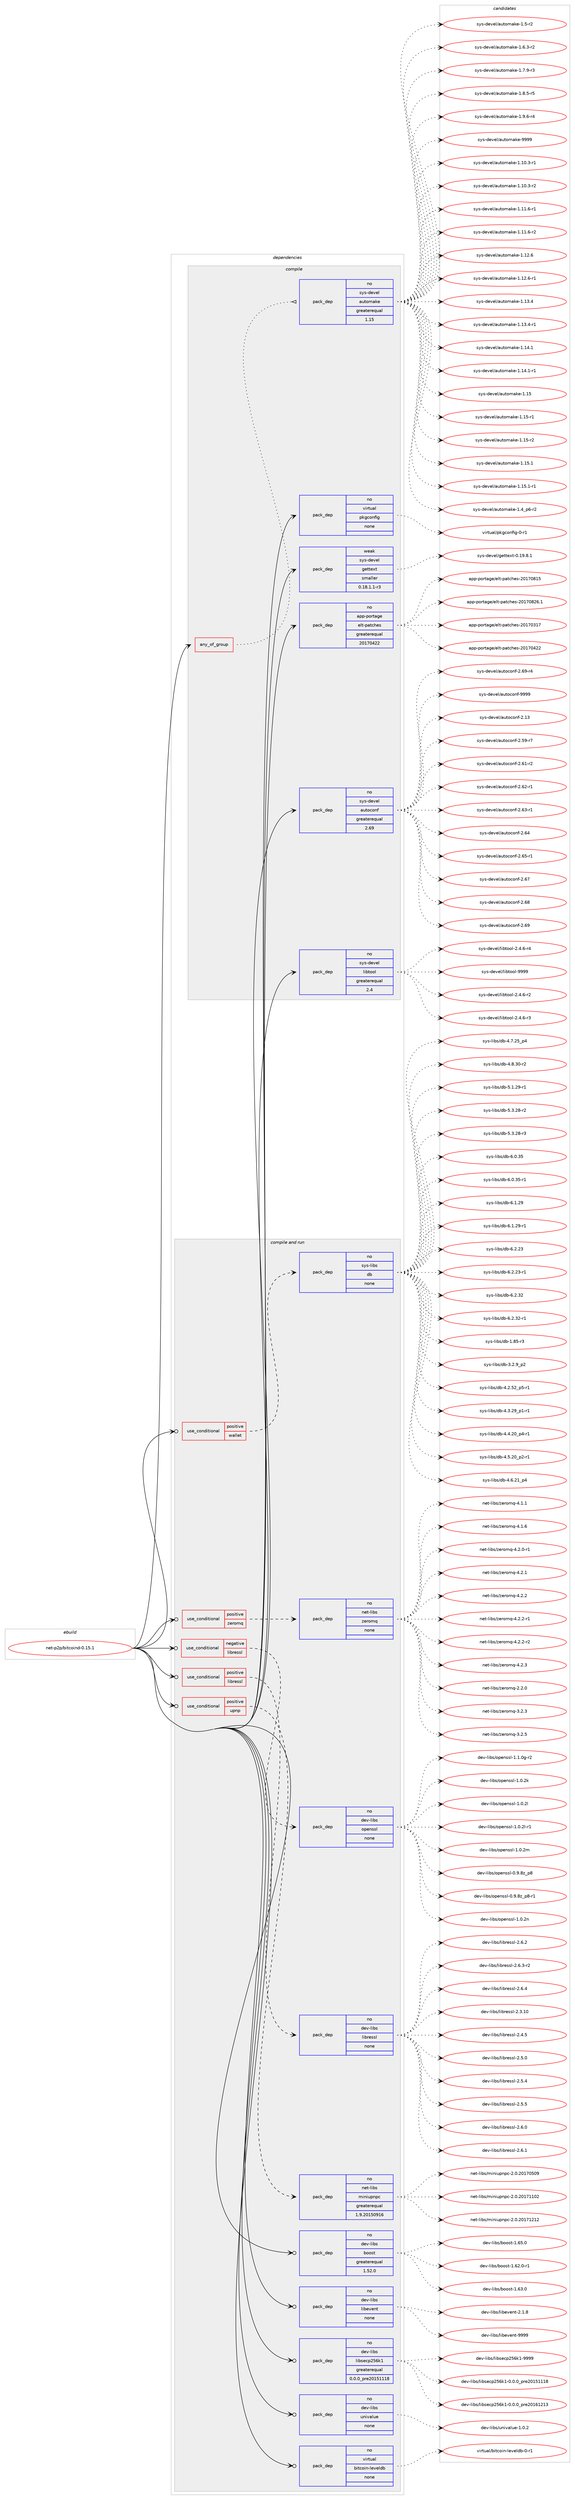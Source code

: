 digraph prolog {

# *************
# Graph options
# *************

newrank=true;
concentrate=true;
compound=true;
graph [rankdir=LR,fontname=Helvetica,fontsize=10,ranksep=1.5];#, ranksep=2.5, nodesep=0.2];
edge  [arrowhead=vee];
node  [fontname=Helvetica,fontsize=10];

# **********
# The ebuild
# **********

subgraph cluster_leftcol {
color=gray;
rank=same;
label=<<i>ebuild</i>>;
id [label="net-p2p/bitcoind-0.15.1", color=red, width=4, href="../net-p2p/bitcoind-0.15.1.svg"];
}

# ****************
# The dependencies
# ****************

subgraph cluster_midcol {
color=gray;
label=<<i>dependencies</i>>;
subgraph cluster_compile {
fillcolor="#eeeeee";
style=filled;
label=<<i>compile</i>>;
subgraph any65 {
dependency2578 [label=<<TABLE BORDER="0" CELLBORDER="1" CELLSPACING="0" CELLPADDING="4"><TR><TD CELLPADDING="10">any_of_group</TD></TR></TABLE>>, shape=none, color=red];subgraph pack1769 {
dependency2579 [label=<<TABLE BORDER="0" CELLBORDER="1" CELLSPACING="0" CELLPADDING="4" WIDTH="220"><TR><TD ROWSPAN="6" CELLPADDING="30">pack_dep</TD></TR><TR><TD WIDTH="110">no</TD></TR><TR><TD>sys-devel</TD></TR><TR><TD>automake</TD></TR><TR><TD>greaterequal</TD></TR><TR><TD>1.15</TD></TR></TABLE>>, shape=none, color=blue];
}
dependency2578:e -> dependency2579:w [weight=20,style="dotted",arrowhead="oinv"];
}
id:e -> dependency2578:w [weight=20,style="solid",arrowhead="vee"];
subgraph pack1770 {
dependency2580 [label=<<TABLE BORDER="0" CELLBORDER="1" CELLSPACING="0" CELLPADDING="4" WIDTH="220"><TR><TD ROWSPAN="6" CELLPADDING="30">pack_dep</TD></TR><TR><TD WIDTH="110">no</TD></TR><TR><TD>app-portage</TD></TR><TR><TD>elt-patches</TD></TR><TR><TD>greaterequal</TD></TR><TR><TD>20170422</TD></TR></TABLE>>, shape=none, color=blue];
}
id:e -> dependency2580:w [weight=20,style="solid",arrowhead="vee"];
subgraph pack1771 {
dependency2581 [label=<<TABLE BORDER="0" CELLBORDER="1" CELLSPACING="0" CELLPADDING="4" WIDTH="220"><TR><TD ROWSPAN="6" CELLPADDING="30">pack_dep</TD></TR><TR><TD WIDTH="110">no</TD></TR><TR><TD>sys-devel</TD></TR><TR><TD>autoconf</TD></TR><TR><TD>greaterequal</TD></TR><TR><TD>2.69</TD></TR></TABLE>>, shape=none, color=blue];
}
id:e -> dependency2581:w [weight=20,style="solid",arrowhead="vee"];
subgraph pack1772 {
dependency2582 [label=<<TABLE BORDER="0" CELLBORDER="1" CELLSPACING="0" CELLPADDING="4" WIDTH="220"><TR><TD ROWSPAN="6" CELLPADDING="30">pack_dep</TD></TR><TR><TD WIDTH="110">no</TD></TR><TR><TD>sys-devel</TD></TR><TR><TD>libtool</TD></TR><TR><TD>greaterequal</TD></TR><TR><TD>2.4</TD></TR></TABLE>>, shape=none, color=blue];
}
id:e -> dependency2582:w [weight=20,style="solid",arrowhead="vee"];
subgraph pack1773 {
dependency2583 [label=<<TABLE BORDER="0" CELLBORDER="1" CELLSPACING="0" CELLPADDING="4" WIDTH="220"><TR><TD ROWSPAN="6" CELLPADDING="30">pack_dep</TD></TR><TR><TD WIDTH="110">no</TD></TR><TR><TD>virtual</TD></TR><TR><TD>pkgconfig</TD></TR><TR><TD>none</TD></TR><TR><TD></TD></TR></TABLE>>, shape=none, color=blue];
}
id:e -> dependency2583:w [weight=20,style="solid",arrowhead="vee"];
subgraph pack1774 {
dependency2584 [label=<<TABLE BORDER="0" CELLBORDER="1" CELLSPACING="0" CELLPADDING="4" WIDTH="220"><TR><TD ROWSPAN="6" CELLPADDING="30">pack_dep</TD></TR><TR><TD WIDTH="110">weak</TD></TR><TR><TD>sys-devel</TD></TR><TR><TD>gettext</TD></TR><TR><TD>smaller</TD></TR><TR><TD>0.18.1.1-r3</TD></TR></TABLE>>, shape=none, color=blue];
}
id:e -> dependency2584:w [weight=20,style="solid",arrowhead="vee"];
}
subgraph cluster_compileandrun {
fillcolor="#eeeeee";
style=filled;
label=<<i>compile and run</i>>;
subgraph cond736 {
dependency2585 [label=<<TABLE BORDER="0" CELLBORDER="1" CELLSPACING="0" CELLPADDING="4"><TR><TD ROWSPAN="3" CELLPADDING="10">use_conditional</TD></TR><TR><TD>negative</TD></TR><TR><TD>libressl</TD></TR></TABLE>>, shape=none, color=red];
subgraph pack1775 {
dependency2586 [label=<<TABLE BORDER="0" CELLBORDER="1" CELLSPACING="0" CELLPADDING="4" WIDTH="220"><TR><TD ROWSPAN="6" CELLPADDING="30">pack_dep</TD></TR><TR><TD WIDTH="110">no</TD></TR><TR><TD>dev-libs</TD></TR><TR><TD>openssl</TD></TR><TR><TD>none</TD></TR><TR><TD></TD></TR></TABLE>>, shape=none, color=blue];
}
dependency2585:e -> dependency2586:w [weight=20,style="dashed",arrowhead="vee"];
}
id:e -> dependency2585:w [weight=20,style="solid",arrowhead="odotvee"];
subgraph cond737 {
dependency2587 [label=<<TABLE BORDER="0" CELLBORDER="1" CELLSPACING="0" CELLPADDING="4"><TR><TD ROWSPAN="3" CELLPADDING="10">use_conditional</TD></TR><TR><TD>positive</TD></TR><TR><TD>libressl</TD></TR></TABLE>>, shape=none, color=red];
subgraph pack1776 {
dependency2588 [label=<<TABLE BORDER="0" CELLBORDER="1" CELLSPACING="0" CELLPADDING="4" WIDTH="220"><TR><TD ROWSPAN="6" CELLPADDING="30">pack_dep</TD></TR><TR><TD WIDTH="110">no</TD></TR><TR><TD>dev-libs</TD></TR><TR><TD>libressl</TD></TR><TR><TD>none</TD></TR><TR><TD></TD></TR></TABLE>>, shape=none, color=blue];
}
dependency2587:e -> dependency2588:w [weight=20,style="dashed",arrowhead="vee"];
}
id:e -> dependency2587:w [weight=20,style="solid",arrowhead="odotvee"];
subgraph cond738 {
dependency2589 [label=<<TABLE BORDER="0" CELLBORDER="1" CELLSPACING="0" CELLPADDING="4"><TR><TD ROWSPAN="3" CELLPADDING="10">use_conditional</TD></TR><TR><TD>positive</TD></TR><TR><TD>upnp</TD></TR></TABLE>>, shape=none, color=red];
subgraph pack1777 {
dependency2590 [label=<<TABLE BORDER="0" CELLBORDER="1" CELLSPACING="0" CELLPADDING="4" WIDTH="220"><TR><TD ROWSPAN="6" CELLPADDING="30">pack_dep</TD></TR><TR><TD WIDTH="110">no</TD></TR><TR><TD>net-libs</TD></TR><TR><TD>miniupnpc</TD></TR><TR><TD>greaterequal</TD></TR><TR><TD>1.9.20150916</TD></TR></TABLE>>, shape=none, color=blue];
}
dependency2589:e -> dependency2590:w [weight=20,style="dashed",arrowhead="vee"];
}
id:e -> dependency2589:w [weight=20,style="solid",arrowhead="odotvee"];
subgraph cond739 {
dependency2591 [label=<<TABLE BORDER="0" CELLBORDER="1" CELLSPACING="0" CELLPADDING="4"><TR><TD ROWSPAN="3" CELLPADDING="10">use_conditional</TD></TR><TR><TD>positive</TD></TR><TR><TD>wallet</TD></TR></TABLE>>, shape=none, color=red];
subgraph pack1778 {
dependency2592 [label=<<TABLE BORDER="0" CELLBORDER="1" CELLSPACING="0" CELLPADDING="4" WIDTH="220"><TR><TD ROWSPAN="6" CELLPADDING="30">pack_dep</TD></TR><TR><TD WIDTH="110">no</TD></TR><TR><TD>sys-libs</TD></TR><TR><TD>db</TD></TR><TR><TD>none</TD></TR><TR><TD></TD></TR></TABLE>>, shape=none, color=blue];
}
dependency2591:e -> dependency2592:w [weight=20,style="dashed",arrowhead="vee"];
}
id:e -> dependency2591:w [weight=20,style="solid",arrowhead="odotvee"];
subgraph cond740 {
dependency2593 [label=<<TABLE BORDER="0" CELLBORDER="1" CELLSPACING="0" CELLPADDING="4"><TR><TD ROWSPAN="3" CELLPADDING="10">use_conditional</TD></TR><TR><TD>positive</TD></TR><TR><TD>zeromq</TD></TR></TABLE>>, shape=none, color=red];
subgraph pack1779 {
dependency2594 [label=<<TABLE BORDER="0" CELLBORDER="1" CELLSPACING="0" CELLPADDING="4" WIDTH="220"><TR><TD ROWSPAN="6" CELLPADDING="30">pack_dep</TD></TR><TR><TD WIDTH="110">no</TD></TR><TR><TD>net-libs</TD></TR><TR><TD>zeromq</TD></TR><TR><TD>none</TD></TR><TR><TD></TD></TR></TABLE>>, shape=none, color=blue];
}
dependency2593:e -> dependency2594:w [weight=20,style="dashed",arrowhead="vee"];
}
id:e -> dependency2593:w [weight=20,style="solid",arrowhead="odotvee"];
subgraph pack1780 {
dependency2595 [label=<<TABLE BORDER="0" CELLBORDER="1" CELLSPACING="0" CELLPADDING="4" WIDTH="220"><TR><TD ROWSPAN="6" CELLPADDING="30">pack_dep</TD></TR><TR><TD WIDTH="110">no</TD></TR><TR><TD>dev-libs</TD></TR><TR><TD>boost</TD></TR><TR><TD>greaterequal</TD></TR><TR><TD>1.52.0</TD></TR></TABLE>>, shape=none, color=blue];
}
id:e -> dependency2595:w [weight=20,style="solid",arrowhead="odotvee"];
subgraph pack1781 {
dependency2596 [label=<<TABLE BORDER="0" CELLBORDER="1" CELLSPACING="0" CELLPADDING="4" WIDTH="220"><TR><TD ROWSPAN="6" CELLPADDING="30">pack_dep</TD></TR><TR><TD WIDTH="110">no</TD></TR><TR><TD>dev-libs</TD></TR><TR><TD>libevent</TD></TR><TR><TD>none</TD></TR><TR><TD></TD></TR></TABLE>>, shape=none, color=blue];
}
id:e -> dependency2596:w [weight=20,style="solid",arrowhead="odotvee"];
subgraph pack1782 {
dependency2597 [label=<<TABLE BORDER="0" CELLBORDER="1" CELLSPACING="0" CELLPADDING="4" WIDTH="220"><TR><TD ROWSPAN="6" CELLPADDING="30">pack_dep</TD></TR><TR><TD WIDTH="110">no</TD></TR><TR><TD>dev-libs</TD></TR><TR><TD>libsecp256k1</TD></TR><TR><TD>greaterequal</TD></TR><TR><TD>0.0.0_pre20151118</TD></TR></TABLE>>, shape=none, color=blue];
}
id:e -> dependency2597:w [weight=20,style="solid",arrowhead="odotvee"];
subgraph pack1783 {
dependency2598 [label=<<TABLE BORDER="0" CELLBORDER="1" CELLSPACING="0" CELLPADDING="4" WIDTH="220"><TR><TD ROWSPAN="6" CELLPADDING="30">pack_dep</TD></TR><TR><TD WIDTH="110">no</TD></TR><TR><TD>dev-libs</TD></TR><TR><TD>univalue</TD></TR><TR><TD>none</TD></TR><TR><TD></TD></TR></TABLE>>, shape=none, color=blue];
}
id:e -> dependency2598:w [weight=20,style="solid",arrowhead="odotvee"];
subgraph pack1784 {
dependency2599 [label=<<TABLE BORDER="0" CELLBORDER="1" CELLSPACING="0" CELLPADDING="4" WIDTH="220"><TR><TD ROWSPAN="6" CELLPADDING="30">pack_dep</TD></TR><TR><TD WIDTH="110">no</TD></TR><TR><TD>virtual</TD></TR><TR><TD>bitcoin-leveldb</TD></TR><TR><TD>none</TD></TR><TR><TD></TD></TR></TABLE>>, shape=none, color=blue];
}
id:e -> dependency2599:w [weight=20,style="solid",arrowhead="odotvee"];
}
subgraph cluster_run {
fillcolor="#eeeeee";
style=filled;
label=<<i>run</i>>;
}
}

# **************
# The candidates
# **************

subgraph cluster_choices {
rank=same;
color=gray;
label=<<i>candidates</i>>;

subgraph choice1769 {
color=black;
nodesep=1;
choice11512111545100101118101108479711711611110997107101454946494846514511449 [label="sys-devel/automake-1.10.3-r1", color=red, width=4,href="../sys-devel/automake-1.10.3-r1.svg"];
choice11512111545100101118101108479711711611110997107101454946494846514511450 [label="sys-devel/automake-1.10.3-r2", color=red, width=4,href="../sys-devel/automake-1.10.3-r2.svg"];
choice11512111545100101118101108479711711611110997107101454946494946544511449 [label="sys-devel/automake-1.11.6-r1", color=red, width=4,href="../sys-devel/automake-1.11.6-r1.svg"];
choice11512111545100101118101108479711711611110997107101454946494946544511450 [label="sys-devel/automake-1.11.6-r2", color=red, width=4,href="../sys-devel/automake-1.11.6-r2.svg"];
choice1151211154510010111810110847971171161111099710710145494649504654 [label="sys-devel/automake-1.12.6", color=red, width=4,href="../sys-devel/automake-1.12.6.svg"];
choice11512111545100101118101108479711711611110997107101454946495046544511449 [label="sys-devel/automake-1.12.6-r1", color=red, width=4,href="../sys-devel/automake-1.12.6-r1.svg"];
choice1151211154510010111810110847971171161111099710710145494649514652 [label="sys-devel/automake-1.13.4", color=red, width=4,href="../sys-devel/automake-1.13.4.svg"];
choice11512111545100101118101108479711711611110997107101454946495146524511449 [label="sys-devel/automake-1.13.4-r1", color=red, width=4,href="../sys-devel/automake-1.13.4-r1.svg"];
choice1151211154510010111810110847971171161111099710710145494649524649 [label="sys-devel/automake-1.14.1", color=red, width=4,href="../sys-devel/automake-1.14.1.svg"];
choice11512111545100101118101108479711711611110997107101454946495246494511449 [label="sys-devel/automake-1.14.1-r1", color=red, width=4,href="../sys-devel/automake-1.14.1-r1.svg"];
choice115121115451001011181011084797117116111109971071014549464953 [label="sys-devel/automake-1.15", color=red, width=4,href="../sys-devel/automake-1.15.svg"];
choice1151211154510010111810110847971171161111099710710145494649534511449 [label="sys-devel/automake-1.15-r1", color=red, width=4,href="../sys-devel/automake-1.15-r1.svg"];
choice1151211154510010111810110847971171161111099710710145494649534511450 [label="sys-devel/automake-1.15-r2", color=red, width=4,href="../sys-devel/automake-1.15-r2.svg"];
choice1151211154510010111810110847971171161111099710710145494649534649 [label="sys-devel/automake-1.15.1", color=red, width=4,href="../sys-devel/automake-1.15.1.svg"];
choice11512111545100101118101108479711711611110997107101454946495346494511449 [label="sys-devel/automake-1.15.1-r1", color=red, width=4,href="../sys-devel/automake-1.15.1-r1.svg"];
choice115121115451001011181011084797117116111109971071014549465295112544511450 [label="sys-devel/automake-1.4_p6-r2", color=red, width=4,href="../sys-devel/automake-1.4_p6-r2.svg"];
choice11512111545100101118101108479711711611110997107101454946534511450 [label="sys-devel/automake-1.5-r2", color=red, width=4,href="../sys-devel/automake-1.5-r2.svg"];
choice115121115451001011181011084797117116111109971071014549465446514511450 [label="sys-devel/automake-1.6.3-r2", color=red, width=4,href="../sys-devel/automake-1.6.3-r2.svg"];
choice115121115451001011181011084797117116111109971071014549465546574511451 [label="sys-devel/automake-1.7.9-r3", color=red, width=4,href="../sys-devel/automake-1.7.9-r3.svg"];
choice115121115451001011181011084797117116111109971071014549465646534511453 [label="sys-devel/automake-1.8.5-r5", color=red, width=4,href="../sys-devel/automake-1.8.5-r5.svg"];
choice115121115451001011181011084797117116111109971071014549465746544511452 [label="sys-devel/automake-1.9.6-r4", color=red, width=4,href="../sys-devel/automake-1.9.6-r4.svg"];
choice115121115451001011181011084797117116111109971071014557575757 [label="sys-devel/automake-9999", color=red, width=4,href="../sys-devel/automake-9999.svg"];
dependency2579:e -> choice11512111545100101118101108479711711611110997107101454946494846514511449:w [style=dotted,weight="100"];
dependency2579:e -> choice11512111545100101118101108479711711611110997107101454946494846514511450:w [style=dotted,weight="100"];
dependency2579:e -> choice11512111545100101118101108479711711611110997107101454946494946544511449:w [style=dotted,weight="100"];
dependency2579:e -> choice11512111545100101118101108479711711611110997107101454946494946544511450:w [style=dotted,weight="100"];
dependency2579:e -> choice1151211154510010111810110847971171161111099710710145494649504654:w [style=dotted,weight="100"];
dependency2579:e -> choice11512111545100101118101108479711711611110997107101454946495046544511449:w [style=dotted,weight="100"];
dependency2579:e -> choice1151211154510010111810110847971171161111099710710145494649514652:w [style=dotted,weight="100"];
dependency2579:e -> choice11512111545100101118101108479711711611110997107101454946495146524511449:w [style=dotted,weight="100"];
dependency2579:e -> choice1151211154510010111810110847971171161111099710710145494649524649:w [style=dotted,weight="100"];
dependency2579:e -> choice11512111545100101118101108479711711611110997107101454946495246494511449:w [style=dotted,weight="100"];
dependency2579:e -> choice115121115451001011181011084797117116111109971071014549464953:w [style=dotted,weight="100"];
dependency2579:e -> choice1151211154510010111810110847971171161111099710710145494649534511449:w [style=dotted,weight="100"];
dependency2579:e -> choice1151211154510010111810110847971171161111099710710145494649534511450:w [style=dotted,weight="100"];
dependency2579:e -> choice1151211154510010111810110847971171161111099710710145494649534649:w [style=dotted,weight="100"];
dependency2579:e -> choice11512111545100101118101108479711711611110997107101454946495346494511449:w [style=dotted,weight="100"];
dependency2579:e -> choice115121115451001011181011084797117116111109971071014549465295112544511450:w [style=dotted,weight="100"];
dependency2579:e -> choice11512111545100101118101108479711711611110997107101454946534511450:w [style=dotted,weight="100"];
dependency2579:e -> choice115121115451001011181011084797117116111109971071014549465446514511450:w [style=dotted,weight="100"];
dependency2579:e -> choice115121115451001011181011084797117116111109971071014549465546574511451:w [style=dotted,weight="100"];
dependency2579:e -> choice115121115451001011181011084797117116111109971071014549465646534511453:w [style=dotted,weight="100"];
dependency2579:e -> choice115121115451001011181011084797117116111109971071014549465746544511452:w [style=dotted,weight="100"];
dependency2579:e -> choice115121115451001011181011084797117116111109971071014557575757:w [style=dotted,weight="100"];
}
subgraph choice1770 {
color=black;
nodesep=1;
choice97112112451121111141169710310147101108116451129711699104101115455048495548514955 [label="app-portage/elt-patches-20170317", color=red, width=4,href="../app-portage/elt-patches-20170317.svg"];
choice97112112451121111141169710310147101108116451129711699104101115455048495548525050 [label="app-portage/elt-patches-20170422", color=red, width=4,href="../app-portage/elt-patches-20170422.svg"];
choice97112112451121111141169710310147101108116451129711699104101115455048495548564953 [label="app-portage/elt-patches-20170815", color=red, width=4,href="../app-portage/elt-patches-20170815.svg"];
choice971121124511211111411697103101471011081164511297116991041011154550484955485650544649 [label="app-portage/elt-patches-20170826.1", color=red, width=4,href="../app-portage/elt-patches-20170826.1.svg"];
dependency2580:e -> choice97112112451121111141169710310147101108116451129711699104101115455048495548514955:w [style=dotted,weight="100"];
dependency2580:e -> choice97112112451121111141169710310147101108116451129711699104101115455048495548525050:w [style=dotted,weight="100"];
dependency2580:e -> choice97112112451121111141169710310147101108116451129711699104101115455048495548564953:w [style=dotted,weight="100"];
dependency2580:e -> choice971121124511211111411697103101471011081164511297116991041011154550484955485650544649:w [style=dotted,weight="100"];
}
subgraph choice1771 {
color=black;
nodesep=1;
choice115121115451001011181011084797117116111991111101024550464951 [label="sys-devel/autoconf-2.13", color=red, width=4,href="../sys-devel/autoconf-2.13.svg"];
choice1151211154510010111810110847971171161119911111010245504653574511455 [label="sys-devel/autoconf-2.59-r7", color=red, width=4,href="../sys-devel/autoconf-2.59-r7.svg"];
choice1151211154510010111810110847971171161119911111010245504654494511450 [label="sys-devel/autoconf-2.61-r2", color=red, width=4,href="../sys-devel/autoconf-2.61-r2.svg"];
choice1151211154510010111810110847971171161119911111010245504654504511449 [label="sys-devel/autoconf-2.62-r1", color=red, width=4,href="../sys-devel/autoconf-2.62-r1.svg"];
choice1151211154510010111810110847971171161119911111010245504654514511449 [label="sys-devel/autoconf-2.63-r1", color=red, width=4,href="../sys-devel/autoconf-2.63-r1.svg"];
choice115121115451001011181011084797117116111991111101024550465452 [label="sys-devel/autoconf-2.64", color=red, width=4,href="../sys-devel/autoconf-2.64.svg"];
choice1151211154510010111810110847971171161119911111010245504654534511449 [label="sys-devel/autoconf-2.65-r1", color=red, width=4,href="../sys-devel/autoconf-2.65-r1.svg"];
choice115121115451001011181011084797117116111991111101024550465455 [label="sys-devel/autoconf-2.67", color=red, width=4,href="../sys-devel/autoconf-2.67.svg"];
choice115121115451001011181011084797117116111991111101024550465456 [label="sys-devel/autoconf-2.68", color=red, width=4,href="../sys-devel/autoconf-2.68.svg"];
choice115121115451001011181011084797117116111991111101024550465457 [label="sys-devel/autoconf-2.69", color=red, width=4,href="../sys-devel/autoconf-2.69.svg"];
choice1151211154510010111810110847971171161119911111010245504654574511452 [label="sys-devel/autoconf-2.69-r4", color=red, width=4,href="../sys-devel/autoconf-2.69-r4.svg"];
choice115121115451001011181011084797117116111991111101024557575757 [label="sys-devel/autoconf-9999", color=red, width=4,href="../sys-devel/autoconf-9999.svg"];
dependency2581:e -> choice115121115451001011181011084797117116111991111101024550464951:w [style=dotted,weight="100"];
dependency2581:e -> choice1151211154510010111810110847971171161119911111010245504653574511455:w [style=dotted,weight="100"];
dependency2581:e -> choice1151211154510010111810110847971171161119911111010245504654494511450:w [style=dotted,weight="100"];
dependency2581:e -> choice1151211154510010111810110847971171161119911111010245504654504511449:w [style=dotted,weight="100"];
dependency2581:e -> choice1151211154510010111810110847971171161119911111010245504654514511449:w [style=dotted,weight="100"];
dependency2581:e -> choice115121115451001011181011084797117116111991111101024550465452:w [style=dotted,weight="100"];
dependency2581:e -> choice1151211154510010111810110847971171161119911111010245504654534511449:w [style=dotted,weight="100"];
dependency2581:e -> choice115121115451001011181011084797117116111991111101024550465455:w [style=dotted,weight="100"];
dependency2581:e -> choice115121115451001011181011084797117116111991111101024550465456:w [style=dotted,weight="100"];
dependency2581:e -> choice115121115451001011181011084797117116111991111101024550465457:w [style=dotted,weight="100"];
dependency2581:e -> choice1151211154510010111810110847971171161119911111010245504654574511452:w [style=dotted,weight="100"];
dependency2581:e -> choice115121115451001011181011084797117116111991111101024557575757:w [style=dotted,weight="100"];
}
subgraph choice1772 {
color=black;
nodesep=1;
choice1151211154510010111810110847108105981161111111084550465246544511450 [label="sys-devel/libtool-2.4.6-r2", color=red, width=4,href="../sys-devel/libtool-2.4.6-r2.svg"];
choice1151211154510010111810110847108105981161111111084550465246544511451 [label="sys-devel/libtool-2.4.6-r3", color=red, width=4,href="../sys-devel/libtool-2.4.6-r3.svg"];
choice1151211154510010111810110847108105981161111111084550465246544511452 [label="sys-devel/libtool-2.4.6-r4", color=red, width=4,href="../sys-devel/libtool-2.4.6-r4.svg"];
choice1151211154510010111810110847108105981161111111084557575757 [label="sys-devel/libtool-9999", color=red, width=4,href="../sys-devel/libtool-9999.svg"];
dependency2582:e -> choice1151211154510010111810110847108105981161111111084550465246544511450:w [style=dotted,weight="100"];
dependency2582:e -> choice1151211154510010111810110847108105981161111111084550465246544511451:w [style=dotted,weight="100"];
dependency2582:e -> choice1151211154510010111810110847108105981161111111084550465246544511452:w [style=dotted,weight="100"];
dependency2582:e -> choice1151211154510010111810110847108105981161111111084557575757:w [style=dotted,weight="100"];
}
subgraph choice1773 {
color=black;
nodesep=1;
choice11810511411611797108471121071039911111010210510345484511449 [label="virtual/pkgconfig-0-r1", color=red, width=4,href="../virtual/pkgconfig-0-r1.svg"];
dependency2583:e -> choice11810511411611797108471121071039911111010210510345484511449:w [style=dotted,weight="100"];
}
subgraph choice1774 {
color=black;
nodesep=1;
choice1151211154510010111810110847103101116116101120116454846495746564649 [label="sys-devel/gettext-0.19.8.1", color=red, width=4,href="../sys-devel/gettext-0.19.8.1.svg"];
dependency2584:e -> choice1151211154510010111810110847103101116116101120116454846495746564649:w [style=dotted,weight="100"];
}
subgraph choice1775 {
color=black;
nodesep=1;
choice100101118451081059811547111112101110115115108454946484650107 [label="dev-libs/openssl-1.0.2k", color=red, width=4,href="../dev-libs/openssl-1.0.2k.svg"];
choice100101118451081059811547111112101110115115108454946484650108 [label="dev-libs/openssl-1.0.2l", color=red, width=4,href="../dev-libs/openssl-1.0.2l.svg"];
choice1001011184510810598115471111121011101151151084549464846501084511449 [label="dev-libs/openssl-1.0.2l-r1", color=red, width=4,href="../dev-libs/openssl-1.0.2l-r1.svg"];
choice100101118451081059811547111112101110115115108454946484650109 [label="dev-libs/openssl-1.0.2m", color=red, width=4,href="../dev-libs/openssl-1.0.2m.svg"];
choice1001011184510810598115471111121011101151151084548465746561229511256 [label="dev-libs/openssl-0.9.8z_p8", color=red, width=4,href="../dev-libs/openssl-0.9.8z_p8.svg"];
choice10010111845108105981154711111210111011511510845484657465612295112564511449 [label="dev-libs/openssl-0.9.8z_p8-r1", color=red, width=4,href="../dev-libs/openssl-0.9.8z_p8-r1.svg"];
choice100101118451081059811547111112101110115115108454946484650110 [label="dev-libs/openssl-1.0.2n", color=red, width=4,href="../dev-libs/openssl-1.0.2n.svg"];
choice1001011184510810598115471111121011101151151084549464946481034511450 [label="dev-libs/openssl-1.1.0g-r2", color=red, width=4,href="../dev-libs/openssl-1.1.0g-r2.svg"];
dependency2586:e -> choice100101118451081059811547111112101110115115108454946484650107:w [style=dotted,weight="100"];
dependency2586:e -> choice100101118451081059811547111112101110115115108454946484650108:w [style=dotted,weight="100"];
dependency2586:e -> choice1001011184510810598115471111121011101151151084549464846501084511449:w [style=dotted,weight="100"];
dependency2586:e -> choice100101118451081059811547111112101110115115108454946484650109:w [style=dotted,weight="100"];
dependency2586:e -> choice1001011184510810598115471111121011101151151084548465746561229511256:w [style=dotted,weight="100"];
dependency2586:e -> choice10010111845108105981154711111210111011511510845484657465612295112564511449:w [style=dotted,weight="100"];
dependency2586:e -> choice100101118451081059811547111112101110115115108454946484650110:w [style=dotted,weight="100"];
dependency2586:e -> choice1001011184510810598115471111121011101151151084549464946481034511450:w [style=dotted,weight="100"];
}
subgraph choice1776 {
color=black;
nodesep=1;
choice1001011184510810598115471081059811410111511510845504651464948 [label="dev-libs/libressl-2.3.10", color=red, width=4,href="../dev-libs/libressl-2.3.10.svg"];
choice10010111845108105981154710810598114101115115108455046524653 [label="dev-libs/libressl-2.4.5", color=red, width=4,href="../dev-libs/libressl-2.4.5.svg"];
choice10010111845108105981154710810598114101115115108455046534648 [label="dev-libs/libressl-2.5.0", color=red, width=4,href="../dev-libs/libressl-2.5.0.svg"];
choice10010111845108105981154710810598114101115115108455046534652 [label="dev-libs/libressl-2.5.4", color=red, width=4,href="../dev-libs/libressl-2.5.4.svg"];
choice10010111845108105981154710810598114101115115108455046534653 [label="dev-libs/libressl-2.5.5", color=red, width=4,href="../dev-libs/libressl-2.5.5.svg"];
choice10010111845108105981154710810598114101115115108455046544648 [label="dev-libs/libressl-2.6.0", color=red, width=4,href="../dev-libs/libressl-2.6.0.svg"];
choice10010111845108105981154710810598114101115115108455046544649 [label="dev-libs/libressl-2.6.1", color=red, width=4,href="../dev-libs/libressl-2.6.1.svg"];
choice10010111845108105981154710810598114101115115108455046544650 [label="dev-libs/libressl-2.6.2", color=red, width=4,href="../dev-libs/libressl-2.6.2.svg"];
choice100101118451081059811547108105981141011151151084550465446514511450 [label="dev-libs/libressl-2.6.3-r2", color=red, width=4,href="../dev-libs/libressl-2.6.3-r2.svg"];
choice10010111845108105981154710810598114101115115108455046544652 [label="dev-libs/libressl-2.6.4", color=red, width=4,href="../dev-libs/libressl-2.6.4.svg"];
dependency2588:e -> choice1001011184510810598115471081059811410111511510845504651464948:w [style=dotted,weight="100"];
dependency2588:e -> choice10010111845108105981154710810598114101115115108455046524653:w [style=dotted,weight="100"];
dependency2588:e -> choice10010111845108105981154710810598114101115115108455046534648:w [style=dotted,weight="100"];
dependency2588:e -> choice10010111845108105981154710810598114101115115108455046534652:w [style=dotted,weight="100"];
dependency2588:e -> choice10010111845108105981154710810598114101115115108455046534653:w [style=dotted,weight="100"];
dependency2588:e -> choice10010111845108105981154710810598114101115115108455046544648:w [style=dotted,weight="100"];
dependency2588:e -> choice10010111845108105981154710810598114101115115108455046544649:w [style=dotted,weight="100"];
dependency2588:e -> choice10010111845108105981154710810598114101115115108455046544650:w [style=dotted,weight="100"];
dependency2588:e -> choice100101118451081059811547108105981141011151151084550465446514511450:w [style=dotted,weight="100"];
dependency2588:e -> choice10010111845108105981154710810598114101115115108455046544652:w [style=dotted,weight="100"];
}
subgraph choice1777 {
color=black;
nodesep=1;
choice1101011164510810598115471091051101051171121101129945504648465048495548534857 [label="net-libs/miniupnpc-2.0.20170509", color=red, width=4,href="../net-libs/miniupnpc-2.0.20170509.svg"];
choice1101011164510810598115471091051101051171121101129945504648465048495549494850 [label="net-libs/miniupnpc-2.0.20171102", color=red, width=4,href="../net-libs/miniupnpc-2.0.20171102.svg"];
choice1101011164510810598115471091051101051171121101129945504648465048495549504950 [label="net-libs/miniupnpc-2.0.20171212", color=red, width=4,href="../net-libs/miniupnpc-2.0.20171212.svg"];
dependency2590:e -> choice1101011164510810598115471091051101051171121101129945504648465048495548534857:w [style=dotted,weight="100"];
dependency2590:e -> choice1101011164510810598115471091051101051171121101129945504648465048495549494850:w [style=dotted,weight="100"];
dependency2590:e -> choice1101011164510810598115471091051101051171121101129945504648465048495549504950:w [style=dotted,weight="100"];
}
subgraph choice1778 {
color=black;
nodesep=1;
choice1151211154510810598115471009845494656534511451 [label="sys-libs/db-1.85-r3", color=red, width=4,href="../sys-libs/db-1.85-r3.svg"];
choice115121115451081059811547100984551465046579511250 [label="sys-libs/db-3.2.9_p2", color=red, width=4,href="../sys-libs/db-3.2.9_p2.svg"];
choice115121115451081059811547100984552465046535095112534511449 [label="sys-libs/db-4.2.52_p5-r1", color=red, width=4,href="../sys-libs/db-4.2.52_p5-r1.svg"];
choice115121115451081059811547100984552465146505795112494511449 [label="sys-libs/db-4.3.29_p1-r1", color=red, width=4,href="../sys-libs/db-4.3.29_p1-r1.svg"];
choice115121115451081059811547100984552465246504895112524511449 [label="sys-libs/db-4.4.20_p4-r1", color=red, width=4,href="../sys-libs/db-4.4.20_p4-r1.svg"];
choice115121115451081059811547100984552465346504895112504511449 [label="sys-libs/db-4.5.20_p2-r1", color=red, width=4,href="../sys-libs/db-4.5.20_p2-r1.svg"];
choice11512111545108105981154710098455246544650499511252 [label="sys-libs/db-4.6.21_p4", color=red, width=4,href="../sys-libs/db-4.6.21_p4.svg"];
choice11512111545108105981154710098455246554650539511252 [label="sys-libs/db-4.7.25_p4", color=red, width=4,href="../sys-libs/db-4.7.25_p4.svg"];
choice11512111545108105981154710098455246564651484511450 [label="sys-libs/db-4.8.30-r2", color=red, width=4,href="../sys-libs/db-4.8.30-r2.svg"];
choice11512111545108105981154710098455346494650574511449 [label="sys-libs/db-5.1.29-r1", color=red, width=4,href="../sys-libs/db-5.1.29-r1.svg"];
choice11512111545108105981154710098455346514650564511450 [label="sys-libs/db-5.3.28-r2", color=red, width=4,href="../sys-libs/db-5.3.28-r2.svg"];
choice11512111545108105981154710098455346514650564511451 [label="sys-libs/db-5.3.28-r3", color=red, width=4,href="../sys-libs/db-5.3.28-r3.svg"];
choice1151211154510810598115471009845544648465153 [label="sys-libs/db-6.0.35", color=red, width=4,href="../sys-libs/db-6.0.35.svg"];
choice11512111545108105981154710098455446484651534511449 [label="sys-libs/db-6.0.35-r1", color=red, width=4,href="../sys-libs/db-6.0.35-r1.svg"];
choice1151211154510810598115471009845544649465057 [label="sys-libs/db-6.1.29", color=red, width=4,href="../sys-libs/db-6.1.29.svg"];
choice11512111545108105981154710098455446494650574511449 [label="sys-libs/db-6.1.29-r1", color=red, width=4,href="../sys-libs/db-6.1.29-r1.svg"];
choice1151211154510810598115471009845544650465051 [label="sys-libs/db-6.2.23", color=red, width=4,href="../sys-libs/db-6.2.23.svg"];
choice11512111545108105981154710098455446504650514511449 [label="sys-libs/db-6.2.23-r1", color=red, width=4,href="../sys-libs/db-6.2.23-r1.svg"];
choice1151211154510810598115471009845544650465150 [label="sys-libs/db-6.2.32", color=red, width=4,href="../sys-libs/db-6.2.32.svg"];
choice11512111545108105981154710098455446504651504511449 [label="sys-libs/db-6.2.32-r1", color=red, width=4,href="../sys-libs/db-6.2.32-r1.svg"];
dependency2592:e -> choice1151211154510810598115471009845494656534511451:w [style=dotted,weight="100"];
dependency2592:e -> choice115121115451081059811547100984551465046579511250:w [style=dotted,weight="100"];
dependency2592:e -> choice115121115451081059811547100984552465046535095112534511449:w [style=dotted,weight="100"];
dependency2592:e -> choice115121115451081059811547100984552465146505795112494511449:w [style=dotted,weight="100"];
dependency2592:e -> choice115121115451081059811547100984552465246504895112524511449:w [style=dotted,weight="100"];
dependency2592:e -> choice115121115451081059811547100984552465346504895112504511449:w [style=dotted,weight="100"];
dependency2592:e -> choice11512111545108105981154710098455246544650499511252:w [style=dotted,weight="100"];
dependency2592:e -> choice11512111545108105981154710098455246554650539511252:w [style=dotted,weight="100"];
dependency2592:e -> choice11512111545108105981154710098455246564651484511450:w [style=dotted,weight="100"];
dependency2592:e -> choice11512111545108105981154710098455346494650574511449:w [style=dotted,weight="100"];
dependency2592:e -> choice11512111545108105981154710098455346514650564511450:w [style=dotted,weight="100"];
dependency2592:e -> choice11512111545108105981154710098455346514650564511451:w [style=dotted,weight="100"];
dependency2592:e -> choice1151211154510810598115471009845544648465153:w [style=dotted,weight="100"];
dependency2592:e -> choice11512111545108105981154710098455446484651534511449:w [style=dotted,weight="100"];
dependency2592:e -> choice1151211154510810598115471009845544649465057:w [style=dotted,weight="100"];
dependency2592:e -> choice11512111545108105981154710098455446494650574511449:w [style=dotted,weight="100"];
dependency2592:e -> choice1151211154510810598115471009845544650465051:w [style=dotted,weight="100"];
dependency2592:e -> choice11512111545108105981154710098455446504650514511449:w [style=dotted,weight="100"];
dependency2592:e -> choice1151211154510810598115471009845544650465150:w [style=dotted,weight="100"];
dependency2592:e -> choice11512111545108105981154710098455446504651504511449:w [style=dotted,weight="100"];
}
subgraph choice1779 {
color=black;
nodesep=1;
choice110101116451081059811547122101114111109113455046504648 [label="net-libs/zeromq-2.2.0", color=red, width=4,href="../net-libs/zeromq-2.2.0.svg"];
choice110101116451081059811547122101114111109113455146504651 [label="net-libs/zeromq-3.2.3", color=red, width=4,href="../net-libs/zeromq-3.2.3.svg"];
choice110101116451081059811547122101114111109113455146504653 [label="net-libs/zeromq-3.2.5", color=red, width=4,href="../net-libs/zeromq-3.2.5.svg"];
choice110101116451081059811547122101114111109113455246494649 [label="net-libs/zeromq-4.1.1", color=red, width=4,href="../net-libs/zeromq-4.1.1.svg"];
choice110101116451081059811547122101114111109113455246494654 [label="net-libs/zeromq-4.1.6", color=red, width=4,href="../net-libs/zeromq-4.1.6.svg"];
choice1101011164510810598115471221011141111091134552465046484511449 [label="net-libs/zeromq-4.2.0-r1", color=red, width=4,href="../net-libs/zeromq-4.2.0-r1.svg"];
choice110101116451081059811547122101114111109113455246504649 [label="net-libs/zeromq-4.2.1", color=red, width=4,href="../net-libs/zeromq-4.2.1.svg"];
choice110101116451081059811547122101114111109113455246504650 [label="net-libs/zeromq-4.2.2", color=red, width=4,href="../net-libs/zeromq-4.2.2.svg"];
choice1101011164510810598115471221011141111091134552465046504511449 [label="net-libs/zeromq-4.2.2-r1", color=red, width=4,href="../net-libs/zeromq-4.2.2-r1.svg"];
choice1101011164510810598115471221011141111091134552465046504511450 [label="net-libs/zeromq-4.2.2-r2", color=red, width=4,href="../net-libs/zeromq-4.2.2-r2.svg"];
choice110101116451081059811547122101114111109113455246504651 [label="net-libs/zeromq-4.2.3", color=red, width=4,href="../net-libs/zeromq-4.2.3.svg"];
dependency2594:e -> choice110101116451081059811547122101114111109113455046504648:w [style=dotted,weight="100"];
dependency2594:e -> choice110101116451081059811547122101114111109113455146504651:w [style=dotted,weight="100"];
dependency2594:e -> choice110101116451081059811547122101114111109113455146504653:w [style=dotted,weight="100"];
dependency2594:e -> choice110101116451081059811547122101114111109113455246494649:w [style=dotted,weight="100"];
dependency2594:e -> choice110101116451081059811547122101114111109113455246494654:w [style=dotted,weight="100"];
dependency2594:e -> choice1101011164510810598115471221011141111091134552465046484511449:w [style=dotted,weight="100"];
dependency2594:e -> choice110101116451081059811547122101114111109113455246504649:w [style=dotted,weight="100"];
dependency2594:e -> choice110101116451081059811547122101114111109113455246504650:w [style=dotted,weight="100"];
dependency2594:e -> choice1101011164510810598115471221011141111091134552465046504511449:w [style=dotted,weight="100"];
dependency2594:e -> choice1101011164510810598115471221011141111091134552465046504511450:w [style=dotted,weight="100"];
dependency2594:e -> choice110101116451081059811547122101114111109113455246504651:w [style=dotted,weight="100"];
}
subgraph choice1780 {
color=black;
nodesep=1;
choice10010111845108105981154798111111115116454946545046484511449 [label="dev-libs/boost-1.62.0-r1", color=red, width=4,href="../dev-libs/boost-1.62.0-r1.svg"];
choice1001011184510810598115479811111111511645494654514648 [label="dev-libs/boost-1.63.0", color=red, width=4,href="../dev-libs/boost-1.63.0.svg"];
choice1001011184510810598115479811111111511645494654534648 [label="dev-libs/boost-1.65.0", color=red, width=4,href="../dev-libs/boost-1.65.0.svg"];
dependency2595:e -> choice10010111845108105981154798111111115116454946545046484511449:w [style=dotted,weight="100"];
dependency2595:e -> choice1001011184510810598115479811111111511645494654514648:w [style=dotted,weight="100"];
dependency2595:e -> choice1001011184510810598115479811111111511645494654534648:w [style=dotted,weight="100"];
}
subgraph choice1781 {
color=black;
nodesep=1;
choice10010111845108105981154710810598101118101110116455046494656 [label="dev-libs/libevent-2.1.8", color=red, width=4,href="../dev-libs/libevent-2.1.8.svg"];
choice100101118451081059811547108105981011181011101164557575757 [label="dev-libs/libevent-9999", color=red, width=4,href="../dev-libs/libevent-9999.svg"];
dependency2596:e -> choice10010111845108105981154710810598101118101110116455046494656:w [style=dotted,weight="100"];
dependency2596:e -> choice100101118451081059811547108105981011181011101164557575757:w [style=dotted,weight="100"];
}
subgraph choice1782 {
color=black;
nodesep=1;
choice100101118451081059811547108105981151019911250535410749454846484648951121141015048495349494956 [label="dev-libs/libsecp256k1-0.0.0_pre20151118", color=red, width=4,href="../dev-libs/libsecp256k1-0.0.0_pre20151118.svg"];
choice100101118451081059811547108105981151019911250535410749454846484648951121141015048495449504951 [label="dev-libs/libsecp256k1-0.0.0_pre20161213", color=red, width=4,href="../dev-libs/libsecp256k1-0.0.0_pre20161213.svg"];
choice1001011184510810598115471081059811510199112505354107494557575757 [label="dev-libs/libsecp256k1-9999", color=red, width=4,href="../dev-libs/libsecp256k1-9999.svg"];
dependency2597:e -> choice100101118451081059811547108105981151019911250535410749454846484648951121141015048495349494956:w [style=dotted,weight="100"];
dependency2597:e -> choice100101118451081059811547108105981151019911250535410749454846484648951121141015048495449504951:w [style=dotted,weight="100"];
dependency2597:e -> choice1001011184510810598115471081059811510199112505354107494557575757:w [style=dotted,weight="100"];
}
subgraph choice1783 {
color=black;
nodesep=1;
choice10010111845108105981154711711010511897108117101454946484650 [label="dev-libs/univalue-1.0.2", color=red, width=4,href="../dev-libs/univalue-1.0.2.svg"];
dependency2598:e -> choice10010111845108105981154711711010511897108117101454946484650:w [style=dotted,weight="100"];
}
subgraph choice1784 {
color=black;
nodesep=1;
choice11810511411611797108479810511699111105110451081011181011081009845484511449 [label="virtual/bitcoin-leveldb-0-r1", color=red, width=4,href="../virtual/bitcoin-leveldb-0-r1.svg"];
dependency2599:e -> choice11810511411611797108479810511699111105110451081011181011081009845484511449:w [style=dotted,weight="100"];
}
}

}
